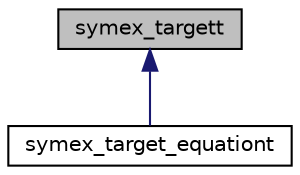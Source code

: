 digraph "symex_targett"
{
 // LATEX_PDF_SIZE
  bgcolor="transparent";
  edge [fontname="Helvetica",fontsize="10",labelfontname="Helvetica",labelfontsize="10"];
  node [fontname="Helvetica",fontsize="10",shape=record];
  Node1 [label="symex_targett",height=0.2,width=0.4,color="black", fillcolor="grey75", style="filled", fontcolor="black",tooltip="The interface of the target container for symbolic execution to record its symbolic steps into."];
  Node1 -> Node2 [dir="back",color="midnightblue",fontsize="10",style="solid",fontname="Helvetica"];
  Node2 [label="symex_target_equationt",height=0.2,width=0.4,color="black",URL="$classsymex__target__equationt.html",tooltip="Inheriting the interface of symex_targett this class represents the SSA form of the input program as ..."];
}
